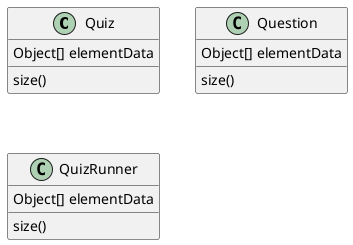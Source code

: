 @startuml

class Quiz {
Object[] elementData
size()
}

class Question {
Object[] elementData
size()
}

class QuizRunner {
Object[] elementData
size()
}

@enduml

